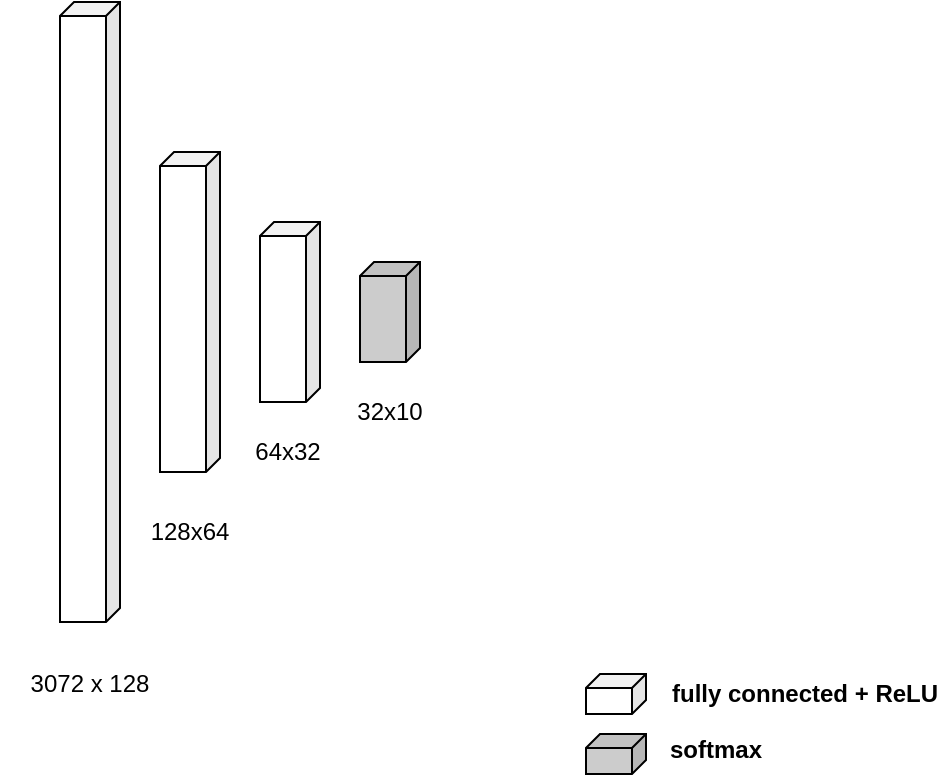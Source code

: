 <mxfile version="19.0.0" type="github"><diagram id="QJjx0-fPxzvcmYibJWj1" name="Page-1"><mxGraphModel dx="1038" dy="647" grid="1" gridSize="10" guides="1" tooltips="1" connect="1" arrows="1" fold="1" page="1" pageScale="1" pageWidth="827" pageHeight="583" math="0" shadow="0"><root><mxCell id="0"/><mxCell id="1" parent="0"/><mxCell id="4f-DMQIj-ya-iA7LCkDa-26" value="" style="shape=cube;whiteSpace=wrap;html=1;boundedLbl=1;backgroundOutline=1;darkOpacity=0.05;darkOpacity2=0.1;size=7;direction=east;flipH=1;" parent="1" vertex="1"><mxGeometry x="563" y="456" width="30" height="20" as="geometry"/></mxCell><mxCell id="4f-DMQIj-ya-iA7LCkDa-28" value="" style="shape=cube;whiteSpace=wrap;html=1;boundedLbl=1;backgroundOutline=1;darkOpacity=0.05;darkOpacity2=0.1;size=7;direction=east;flipH=1;gradientColor=none;fillColor=#CCCCCC;" parent="1" vertex="1"><mxGeometry x="563" y="486" width="30" height="20" as="geometry"/></mxCell><mxCell id="4f-DMQIj-ya-iA7LCkDa-52" value="fully connected + ReLU" style="text;html=1;strokeColor=none;fillColor=none;align=left;verticalAlign=middle;whiteSpace=wrap;rounded=0;fontStyle=1" parent="1" vertex="1"><mxGeometry x="604" y="454.12" width="138" height="23.88" as="geometry"/></mxCell><mxCell id="4f-DMQIj-ya-iA7LCkDa-53" value="softmax" style="text;html=1;strokeColor=none;fillColor=none;align=left;verticalAlign=middle;whiteSpace=wrap;rounded=0;fontStyle=1" parent="1" vertex="1"><mxGeometry x="603" y="482.12" width="138" height="23.88" as="geometry"/></mxCell><mxCell id="f_MiHPk2hqOE1Q6IP_Xd-4" value="" style="shape=cube;whiteSpace=wrap;html=1;boundedLbl=1;backgroundOutline=1;darkOpacity=0.05;darkOpacity2=0.1;size=7;direction=east;flipH=1;" parent="1" vertex="1"><mxGeometry x="300" y="120" width="30" height="310" as="geometry"/></mxCell><mxCell id="f_MiHPk2hqOE1Q6IP_Xd-5" value="" style="shape=cube;whiteSpace=wrap;html=1;boundedLbl=1;backgroundOutline=1;darkOpacity=0.05;darkOpacity2=0.1;size=7;direction=east;flipH=1;" parent="1" vertex="1"><mxGeometry x="350" y="195" width="30" height="160" as="geometry"/></mxCell><mxCell id="f_MiHPk2hqOE1Q6IP_Xd-6" value="3072 x 128" style="text;html=1;strokeColor=none;fillColor=none;align=center;verticalAlign=middle;whiteSpace=wrap;rounded=0;" parent="1" vertex="1"><mxGeometry x="270" y="432" width="90" height="58" as="geometry"/></mxCell><mxCell id="f_MiHPk2hqOE1Q6IP_Xd-7" value="" style="shape=cube;whiteSpace=wrap;html=1;boundedLbl=1;backgroundOutline=1;darkOpacity=0.05;darkOpacity2=0.1;size=7;direction=east;flipH=1;gradientColor=none;gradientDirection=south;sketch=0;shadow=0;fillColor=#CCCCCC;" parent="1" vertex="1"><mxGeometry x="450" y="250" width="30" height="50" as="geometry"/></mxCell><mxCell id="f_MiHPk2hqOE1Q6IP_Xd-10" value="128x64" style="text;html=1;strokeColor=none;fillColor=none;align=center;verticalAlign=middle;whiteSpace=wrap;rounded=0;" parent="1" vertex="1"><mxGeometry x="335" y="370" width="60" height="30" as="geometry"/></mxCell><mxCell id="f_MiHPk2hqOE1Q6IP_Xd-11" value="32x10" style="text;html=1;strokeColor=none;fillColor=none;align=center;verticalAlign=middle;whiteSpace=wrap;rounded=0;" parent="1" vertex="1"><mxGeometry x="435" y="310" width="60" height="30" as="geometry"/></mxCell><mxCell id="EgNmw3hZqpAYFMMumQ-c-1" value="" style="shape=cube;whiteSpace=wrap;html=1;boundedLbl=1;backgroundOutline=1;darkOpacity=0.05;darkOpacity2=0.1;size=7;direction=east;flipH=1;" vertex="1" parent="1"><mxGeometry x="400" y="230" width="30" height="90" as="geometry"/></mxCell><mxCell id="EgNmw3hZqpAYFMMumQ-c-2" value="64x32" style="text;html=1;strokeColor=none;fillColor=none;align=center;verticalAlign=middle;whiteSpace=wrap;rounded=0;" vertex="1" parent="1"><mxGeometry x="384" y="330" width="60" height="30" as="geometry"/></mxCell></root></mxGraphModel></diagram></mxfile>